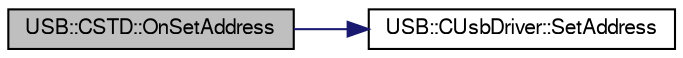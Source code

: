 digraph G
{
  bgcolor="transparent";
  edge [fontname="FreeSans",fontsize=10,labelfontname="FreeSans",labelfontsize=10];
  node [fontname="FreeSans",fontsize=10,shape=record];
  rankdir=LR;
  Node1 [label="USB::CSTD::OnSetAddress",height=0.2,width=0.4,color="black", fillcolor="grey75", style="filled" fontcolor="black"];
  Node1 -> Node2 [color="midnightblue",fontsize=10,style="solid",fontname="FreeSans"];
  Node2 [label="USB::CUsbDriver::SetAddress",height=0.2,width=0.4,color="black",URL="$class_u_s_b_1_1_c_usb_driver.html#4ac664ad2530ff764689a0f8eb7210d2",tooltip="Sets the device address using the last received SETUP packet."];
}
